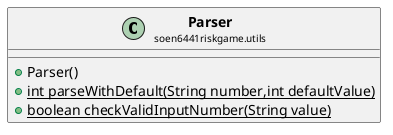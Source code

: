 @startuml

skinparam svgLinkTarget _parent
skinparam linetype ortho
set namespaceSeparator none
class "<b><size:14>Parser</b>\n<size:10>soen6441riskgame.utils" as soen6441riskgame.utils.Parser  [[../../soen6441riskgame/utils/Parser.html{soen6441riskgame.utils.Parser}]] {
+Parser()
{static} +int parseWithDefault(String number,int defaultValue)
{static} +boolean checkValidInputNumber(String value)
}



@enduml
